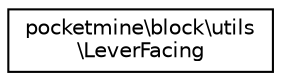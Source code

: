 digraph "Graphical Class Hierarchy"
{
 // INTERACTIVE_SVG=YES
 // LATEX_PDF_SIZE
  edge [fontname="Helvetica",fontsize="10",labelfontname="Helvetica",labelfontsize="10"];
  node [fontname="Helvetica",fontsize="10",shape=record];
  rankdir="LR";
  Node0 [label="pocketmine\\block\\utils\l\\LeverFacing",height=0.2,width=0.4,color="black", fillcolor="white", style="filled",URL="$d0/def/classpocketmine_1_1block_1_1utils_1_1_lever_facing.html",tooltip=" "];
}
